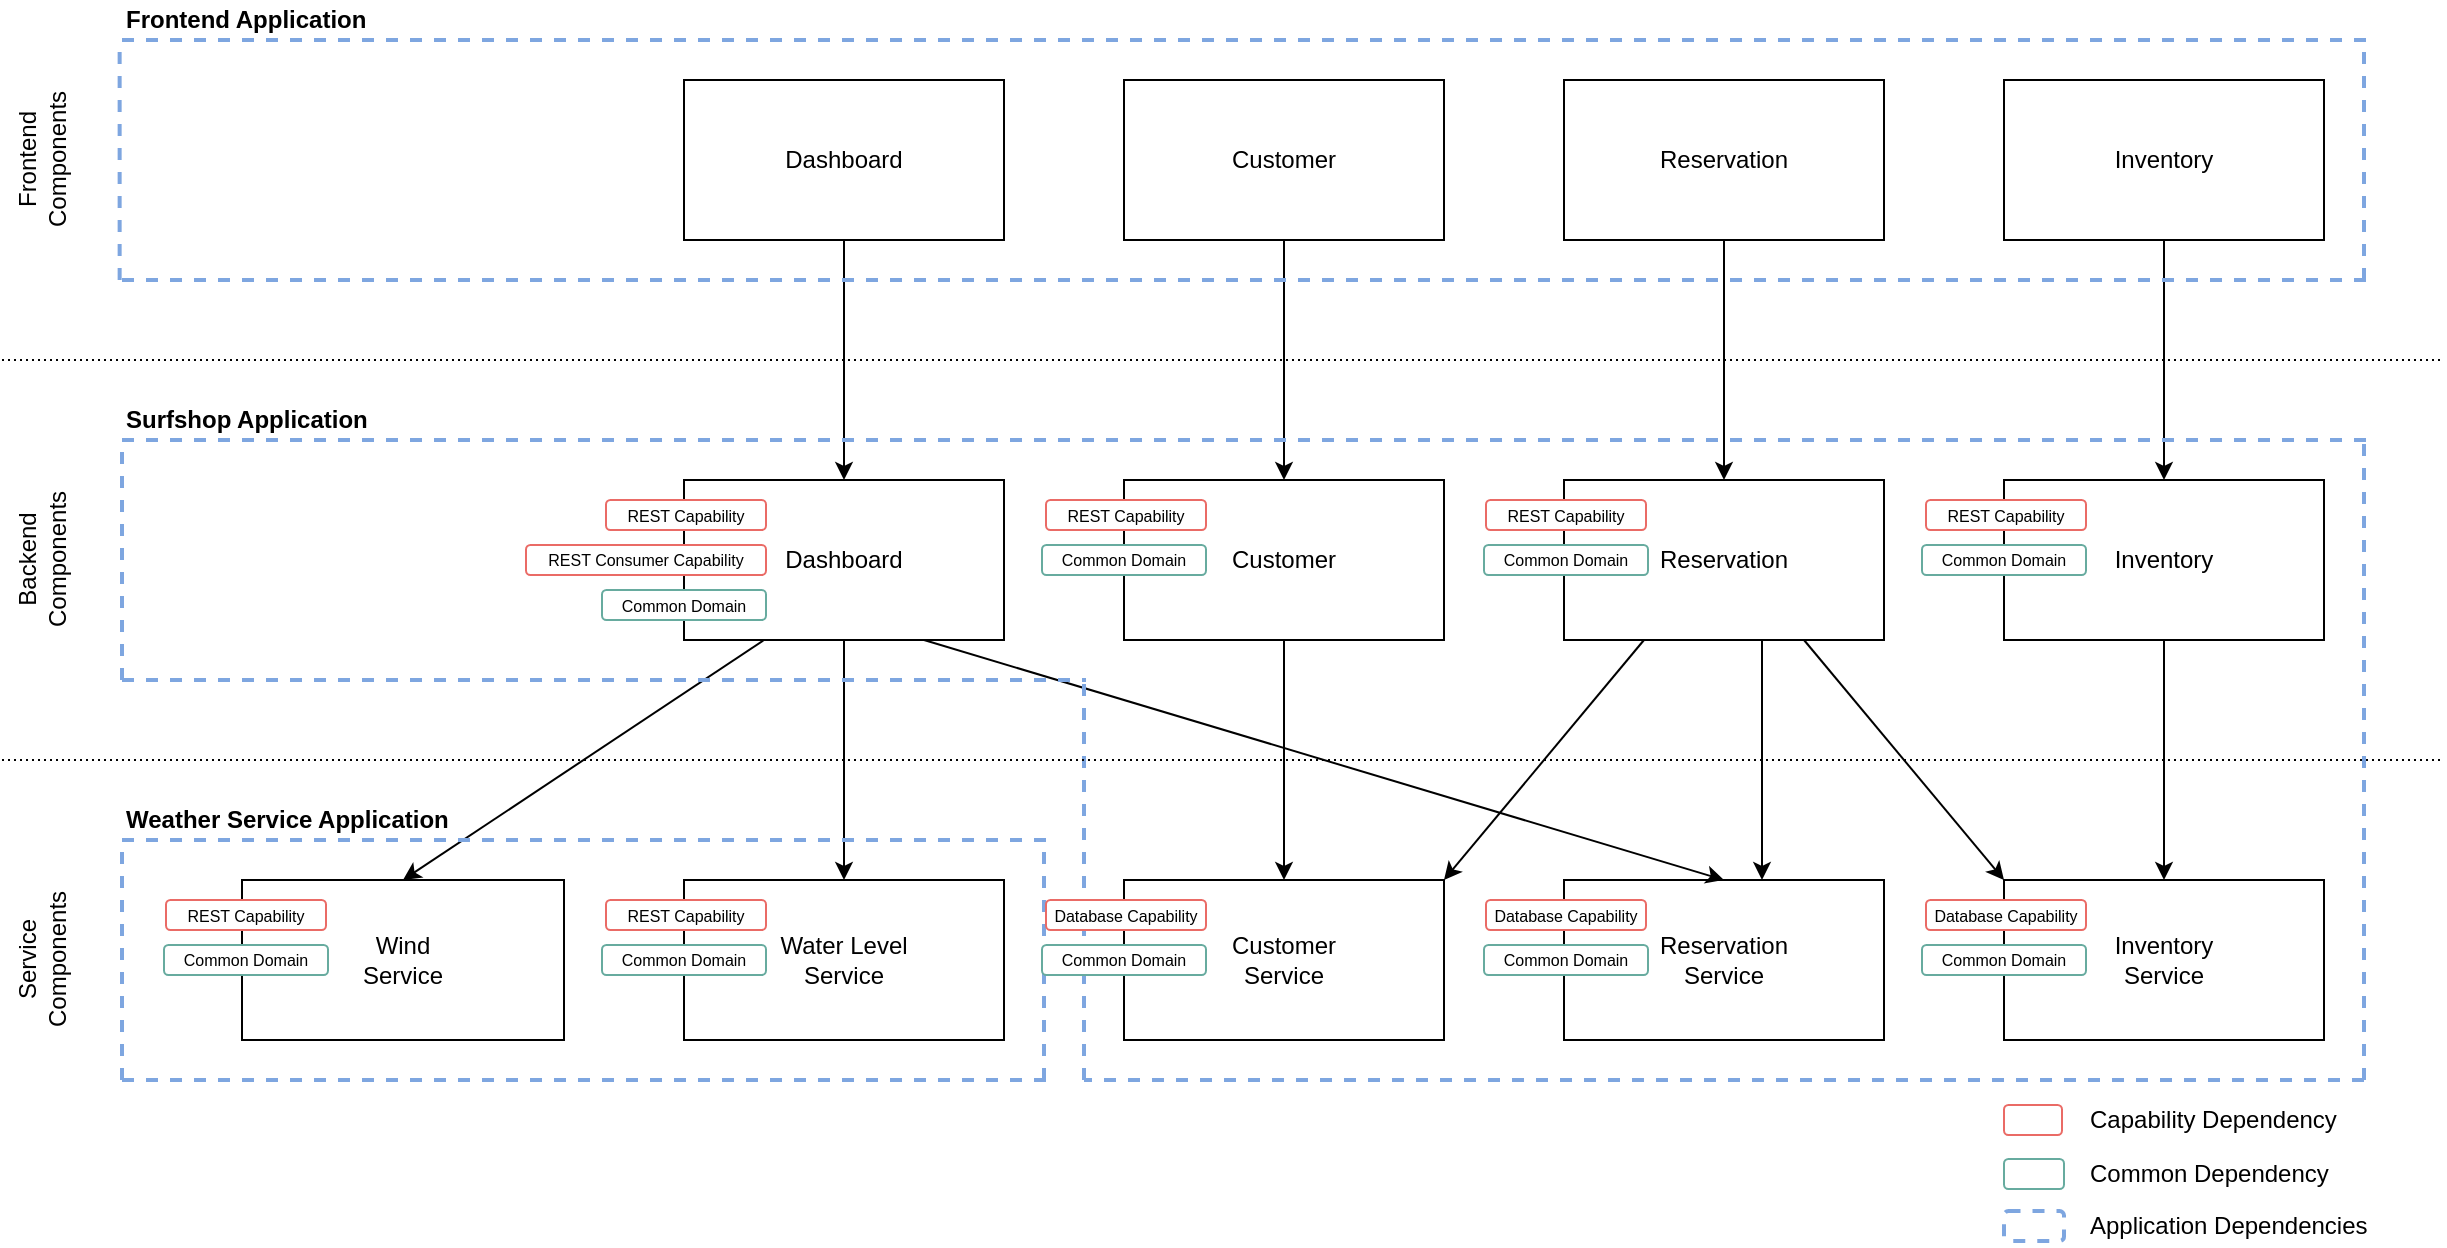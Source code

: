 <mxfile version="12.9.3" type="device"><diagram name="Page-1" id="5f0bae14-7c28-e335-631c-24af17079c00"><mxGraphModel dx="1422" dy="794" grid="1" gridSize="10" guides="1" tooltips="1" connect="1" arrows="1" fold="1" page="1" pageScale="1" pageWidth="1100" pageHeight="850" background="#ffffff" math="0" shadow="0"><root><mxCell id="0"/><mxCell id="1" parent="0"/><mxCell id="RdWdOnYQTZFxCHn2Ik12-14" value="Dashboard" style="rounded=0;whiteSpace=wrap;html=1;" parent="1" vertex="1"><mxGeometry x="341" y="260" width="160" height="80" as="geometry"/></mxCell><mxCell id="RdWdOnYQTZFxCHn2Ik12-15" value="Wind&lt;br&gt;Service" style="rounded=0;whiteSpace=wrap;html=1;" parent="1" vertex="1"><mxGeometry x="120" y="460" width="161" height="80" as="geometry"/></mxCell><mxCell id="RdWdOnYQTZFxCHn2Ik12-16" style="edgeStyle=orthogonalEdgeStyle;rounded=0;orthogonalLoop=1;jettySize=auto;html=1;exitX=0.5;exitY=1;exitDx=0;exitDy=0;" parent="1" source="RdWdOnYQTZFxCHn2Ik12-14" target="RdWdOnYQTZFxCHn2Ik12-14" edge="1"><mxGeometry relative="1" as="geometry"/></mxCell><mxCell id="RdWdOnYQTZFxCHn2Ik12-17" value="Dashboard" style="rounded=0;whiteSpace=wrap;html=1;" parent="1" vertex="1"><mxGeometry x="341" y="60" width="160" height="80" as="geometry"/></mxCell><mxCell id="RdWdOnYQTZFxCHn2Ik12-18" value="Water Level&lt;br&gt;Service" style="rounded=0;whiteSpace=wrap;html=1;" parent="1" vertex="1"><mxGeometry x="341" y="460" width="160" height="80" as="geometry"/></mxCell><mxCell id="RdWdOnYQTZFxCHn2Ik12-21" value="Customer&lt;br&gt;Service" style="rounded=0;whiteSpace=wrap;html=1;" parent="1" vertex="1"><mxGeometry x="561" y="460" width="160" height="80" as="geometry"/></mxCell><mxCell id="RdWdOnYQTZFxCHn2Ik12-22" value="Customer" style="rounded=0;whiteSpace=wrap;html=1;" parent="1" vertex="1"><mxGeometry x="561" y="260" width="160" height="80" as="geometry"/></mxCell><mxCell id="RdWdOnYQTZFxCHn2Ik12-23" value="Customer" style="rounded=0;whiteSpace=wrap;html=1;" parent="1" vertex="1"><mxGeometry x="561" y="60" width="160" height="80" as="geometry"/></mxCell><mxCell id="RdWdOnYQTZFxCHn2Ik12-24" value="Reservation" style="rounded=0;whiteSpace=wrap;html=1;" parent="1" vertex="1"><mxGeometry x="781" y="60" width="160" height="80" as="geometry"/></mxCell><mxCell id="RdWdOnYQTZFxCHn2Ik12-25" value="Reservation" style="rounded=0;whiteSpace=wrap;html=1;" parent="1" vertex="1"><mxGeometry x="781" y="260" width="160" height="80" as="geometry"/></mxCell><mxCell id="RdWdOnYQTZFxCHn2Ik12-26" value="Reservation&lt;br&gt;Service" style="rounded=0;whiteSpace=wrap;html=1;" parent="1" vertex="1"><mxGeometry x="781" y="460" width="160" height="80" as="geometry"/></mxCell><mxCell id="RdWdOnYQTZFxCHn2Ik12-27" value="Inventory&lt;br&gt;Service" style="rounded=0;whiteSpace=wrap;html=1;" parent="1" vertex="1"><mxGeometry x="1001" y="460" width="160" height="80" as="geometry"/></mxCell><mxCell id="RdWdOnYQTZFxCHn2Ik12-30" value="Inventory" style="rounded=0;whiteSpace=wrap;html=1;" parent="1" vertex="1"><mxGeometry x="1001" y="260" width="160" height="80" as="geometry"/></mxCell><mxCell id="RdWdOnYQTZFxCHn2Ik12-31" value="Inventory" style="rounded=0;whiteSpace=wrap;html=1;" parent="1" vertex="1"><mxGeometry x="1001" y="60" width="160" height="80" as="geometry"/></mxCell><mxCell id="RdWdOnYQTZFxCHn2Ik12-32" value="" style="endArrow=classic;html=1;exitX=0.25;exitY=1;exitDx=0;exitDy=0;entryX=0.5;entryY=0;entryDx=0;entryDy=0;" parent="1" source="RdWdOnYQTZFxCHn2Ik12-14" edge="1" target="RdWdOnYQTZFxCHn2Ik12-15"><mxGeometry width="50" height="50" relative="1" as="geometry"><mxPoint x="641" y="410" as="sourcePoint"/><mxPoint x="341.0" y="460" as="targetPoint"/></mxGeometry></mxCell><mxCell id="RdWdOnYQTZFxCHn2Ik12-33" value="" style="endArrow=classic;html=1;exitX=0.5;exitY=1;exitDx=0;exitDy=0;entryX=0.5;entryY=0;entryDx=0;entryDy=0;" parent="1" source="RdWdOnYQTZFxCHn2Ik12-14" target="RdWdOnYQTZFxCHn2Ik12-18" edge="1"><mxGeometry width="50" height="50" relative="1" as="geometry"><mxPoint x="661" y="410" as="sourcePoint"/><mxPoint x="711" y="360" as="targetPoint"/></mxGeometry></mxCell><mxCell id="RdWdOnYQTZFxCHn2Ik12-34" value="" style="endArrow=classic;html=1;entryX=0.5;entryY=0;entryDx=0;entryDy=0;exitX=0.75;exitY=1;exitDx=0;exitDy=0;" parent="1" source="RdWdOnYQTZFxCHn2Ik12-14" target="RdWdOnYQTZFxCHn2Ik12-26" edge="1"><mxGeometry width="50" height="50" relative="1" as="geometry"><mxPoint x="681" y="410" as="sourcePoint"/><mxPoint x="731" y="360" as="targetPoint"/></mxGeometry></mxCell><mxCell id="RdWdOnYQTZFxCHn2Ik12-35" value="" style="endArrow=classic;html=1;exitX=0.5;exitY=1;exitDx=0;exitDy=0;entryX=0.5;entryY=0;entryDx=0;entryDy=0;" parent="1" source="RdWdOnYQTZFxCHn2Ik12-22" target="RdWdOnYQTZFxCHn2Ik12-21" edge="1"><mxGeometry width="50" height="50" relative="1" as="geometry"><mxPoint x="681" y="410" as="sourcePoint"/><mxPoint x="731" y="360" as="targetPoint"/></mxGeometry></mxCell><mxCell id="RdWdOnYQTZFxCHn2Ik12-36" value="" style="endArrow=classic;html=1;exitX=0.25;exitY=1;exitDx=0;exitDy=0;entryX=1;entryY=0;entryDx=0;entryDy=0;" parent="1" source="RdWdOnYQTZFxCHn2Ik12-25" target="RdWdOnYQTZFxCHn2Ik12-21" edge="1"><mxGeometry width="50" height="50" relative="1" as="geometry"><mxPoint x="681" y="410" as="sourcePoint"/><mxPoint x="731" y="360" as="targetPoint"/></mxGeometry></mxCell><mxCell id="RdWdOnYQTZFxCHn2Ik12-37" value="" style="endArrow=classic;html=1;exitX=0.75;exitY=1;exitDx=0;exitDy=0;entryX=0;entryY=0;entryDx=0;entryDy=0;" parent="1" source="RdWdOnYQTZFxCHn2Ik12-25" target="RdWdOnYQTZFxCHn2Ik12-27" edge="1"><mxGeometry width="50" height="50" relative="1" as="geometry"><mxPoint x="701" y="410" as="sourcePoint"/><mxPoint x="751" y="360" as="targetPoint"/></mxGeometry></mxCell><mxCell id="RdWdOnYQTZFxCHn2Ik12-38" value="" style="endArrow=classic;html=1;exitX=0.5;exitY=1;exitDx=0;exitDy=0;" parent="1" source="RdWdOnYQTZFxCHn2Ik12-24" target="RdWdOnYQTZFxCHn2Ik12-25" edge="1"><mxGeometry width="50" height="50" relative="1" as="geometry"><mxPoint x="701" y="330" as="sourcePoint"/><mxPoint x="751" y="280" as="targetPoint"/></mxGeometry></mxCell><mxCell id="RdWdOnYQTZFxCHn2Ik12-39" value="" style="endArrow=classic;html=1;exitX=0.5;exitY=1;exitDx=0;exitDy=0;" parent="1" source="RdWdOnYQTZFxCHn2Ik12-23" target="RdWdOnYQTZFxCHn2Ik12-22" edge="1"><mxGeometry width="50" height="50" relative="1" as="geometry"><mxPoint x="681" y="330" as="sourcePoint"/><mxPoint x="731" y="280" as="targetPoint"/></mxGeometry></mxCell><mxCell id="RdWdOnYQTZFxCHn2Ik12-40" value="" style="endArrow=classic;html=1;entryX=0.5;entryY=0;entryDx=0;entryDy=0;exitX=0.5;exitY=1;exitDx=0;exitDy=0;" parent="1" source="RdWdOnYQTZFxCHn2Ik12-17" target="RdWdOnYQTZFxCHn2Ik12-14" edge="1"><mxGeometry width="50" height="50" relative="1" as="geometry"><mxPoint x="661" y="330" as="sourcePoint"/><mxPoint x="711" y="280" as="targetPoint"/></mxGeometry></mxCell><mxCell id="RdWdOnYQTZFxCHn2Ik12-41" value="" style="endArrow=classic;html=1;exitX=0.5;exitY=1;exitDx=0;exitDy=0;" parent="1" source="RdWdOnYQTZFxCHn2Ik12-31" target="RdWdOnYQTZFxCHn2Ik12-30" edge="1"><mxGeometry width="50" height="50" relative="1" as="geometry"><mxPoint x="721" y="330" as="sourcePoint"/><mxPoint x="771" y="280" as="targetPoint"/></mxGeometry></mxCell><mxCell id="RdWdOnYQTZFxCHn2Ik12-42" value="" style="endArrow=classic;html=1;exitX=0.5;exitY=1;exitDx=0;exitDy=0;entryX=0.5;entryY=0;entryDx=0;entryDy=0;" parent="1" source="RdWdOnYQTZFxCHn2Ik12-30" target="RdWdOnYQTZFxCHn2Ik12-27" edge="1"><mxGeometry width="50" height="50" relative="1" as="geometry"><mxPoint x="721" y="410" as="sourcePoint"/><mxPoint x="771" y="360" as="targetPoint"/></mxGeometry></mxCell><mxCell id="RdWdOnYQTZFxCHn2Ik12-49" value="" style="endArrow=none;dashed=1;html=1;strokeWidth=2;strokeColor=#7EA6E0;" parent="1" edge="1"><mxGeometry width="50" height="50" relative="1" as="geometry"><mxPoint x="58.82" y="160" as="sourcePoint"/><mxPoint x="58.82" y="40" as="targetPoint"/></mxGeometry></mxCell><mxCell id="RdWdOnYQTZFxCHn2Ik12-50" value="" style="endArrow=none;dashed=1;html=1;strokeWidth=2;strokeColor=#7EA6E0;" parent="1" edge="1"><mxGeometry width="50" height="50" relative="1" as="geometry"><mxPoint x="1181" y="160" as="sourcePoint"/><mxPoint x="1181" y="40" as="targetPoint"/></mxGeometry></mxCell><mxCell id="RdWdOnYQTZFxCHn2Ik12-51" value="" style="endArrow=none;dashed=1;html=1;strokeWidth=2;strokeColor=#7EA6E0;" parent="1" edge="1"><mxGeometry width="50" height="50" relative="1" as="geometry"><mxPoint x="1182" y="40" as="sourcePoint"/><mxPoint x="60" y="40" as="targetPoint"/></mxGeometry></mxCell><mxCell id="RdWdOnYQTZFxCHn2Ik12-52" value="" style="endArrow=none;dashed=1;html=1;strokeWidth=2;strokeColor=#7EA6E0;" parent="1" edge="1"><mxGeometry width="50" height="50" relative="1" as="geometry"><mxPoint x="60" y="160" as="sourcePoint"/><mxPoint x="1182" y="160" as="targetPoint"/></mxGeometry></mxCell><mxCell id="RdWdOnYQTZFxCHn2Ik12-53" value="" style="endArrow=none;dashed=1;html=1;strokeWidth=2;strokeColor=#7EA6E0;" parent="1" edge="1"><mxGeometry width="50" height="50" relative="1" as="geometry"><mxPoint x="60" y="360" as="sourcePoint"/><mxPoint x="60" y="240" as="targetPoint"/></mxGeometry></mxCell><mxCell id="RdWdOnYQTZFxCHn2Ik12-54" value="" style="endArrow=none;dashed=1;html=1;strokeColor=#7EA6E0;strokeWidth=2;" parent="1" edge="1"><mxGeometry width="50" height="50" relative="1" as="geometry"><mxPoint x="1181" y="560" as="sourcePoint"/><mxPoint x="1181" y="240" as="targetPoint"/></mxGeometry></mxCell><mxCell id="RdWdOnYQTZFxCHn2Ik12-55" value="" style="endArrow=none;dashed=1;html=1;strokeWidth=2;strokeColor=#7EA6E0;" parent="1" edge="1"><mxGeometry width="50" height="50" relative="1" as="geometry"><mxPoint x="541" y="560" as="sourcePoint"/><mxPoint x="541" y="360" as="targetPoint"/></mxGeometry></mxCell><mxCell id="RdWdOnYQTZFxCHn2Ik12-56" value="" style="endArrow=none;dashed=1;html=1;strokeWidth=2;strokeColor=#7EA6E0;" parent="1" edge="1"><mxGeometry width="50" height="50" relative="1" as="geometry"><mxPoint x="1182" y="240" as="sourcePoint"/><mxPoint x="60" y="240" as="targetPoint"/></mxGeometry></mxCell><mxCell id="RdWdOnYQTZFxCHn2Ik12-57" value="" style="endArrow=none;dashed=1;html=1;strokeWidth=2;strokeColor=#7EA6E0;" parent="1" edge="1"><mxGeometry width="50" height="50" relative="1" as="geometry"><mxPoint x="1181" y="560" as="sourcePoint"/><mxPoint x="541" y="560" as="targetPoint"/></mxGeometry></mxCell><mxCell id="RdWdOnYQTZFxCHn2Ik12-58" value="" style="endArrow=none;dashed=1;html=1;strokeWidth=2;strokeColor=#7EA6E0;" parent="1" edge="1"><mxGeometry width="50" height="50" relative="1" as="geometry"><mxPoint x="60" y="360" as="sourcePoint"/><mxPoint x="542" y="360" as="targetPoint"/></mxGeometry></mxCell><mxCell id="RdWdOnYQTZFxCHn2Ik12-59" value="" style="endArrow=none;dashed=1;html=1;strokeWidth=2;strokeColor=#7EA6E0;" parent="1" edge="1"><mxGeometry width="50" height="50" relative="1" as="geometry"><mxPoint x="522" y="560" as="sourcePoint"/><mxPoint x="60" y="560" as="targetPoint"/></mxGeometry></mxCell><mxCell id="RdWdOnYQTZFxCHn2Ik12-60" value="" style="endArrow=none;dashed=1;html=1;strokeWidth=2;strokeColor=#7EA6E0;" parent="1" edge="1"><mxGeometry width="50" height="50" relative="1" as="geometry"><mxPoint x="521" y="560" as="sourcePoint"/><mxPoint x="521" y="440" as="targetPoint"/></mxGeometry></mxCell><mxCell id="RdWdOnYQTZFxCHn2Ik12-61" value="" style="endArrow=none;dashed=1;html=1;strokeWidth=2;strokeColor=#7EA6E0;" parent="1" edge="1"><mxGeometry width="50" height="50" relative="1" as="geometry"><mxPoint x="60" y="560" as="sourcePoint"/><mxPoint x="60" y="440" as="targetPoint"/></mxGeometry></mxCell><mxCell id="RdWdOnYQTZFxCHn2Ik12-62" value="" style="endArrow=none;dashed=1;html=1;strokeWidth=2;strokeColor=#7EA6E0;" parent="1" edge="1"><mxGeometry width="50" height="50" relative="1" as="geometry"><mxPoint x="60" y="440" as="sourcePoint"/><mxPoint x="522" y="440" as="targetPoint"/></mxGeometry></mxCell><mxCell id="RdWdOnYQTZFxCHn2Ik12-63" value="Weather Service Application" style="text;html=1;resizable=0;autosize=1;align=left;verticalAlign=middle;points=[];fillColor=none;strokeColor=none;rounded=0;fontStyle=1" parent="1" vertex="1"><mxGeometry x="60" y="420" width="180" height="20" as="geometry"/></mxCell><mxCell id="RdWdOnYQTZFxCHn2Ik12-66" value="Frontend Application" style="text;html=1;resizable=0;autosize=1;align=left;verticalAlign=middle;points=[];fillColor=none;strokeColor=none;rounded=0;fontStyle=1" parent="1" vertex="1"><mxGeometry x="60" y="20" width="140" height="20" as="geometry"/></mxCell><mxCell id="RdWdOnYQTZFxCHn2Ik12-67" value="Surfshop Application" style="text;html=1;resizable=0;autosize=1;align=left;verticalAlign=middle;points=[];fillColor=none;strokeColor=none;rounded=0;fontStyle=1" parent="1" vertex="1"><mxGeometry x="60" y="220" width="140" height="20" as="geometry"/></mxCell><mxCell id="RdWdOnYQTZFxCHn2Ik12-68" value="" style="endArrow=none;dashed=1;html=1;dashPattern=1 2;strokeWidth=1;" parent="1" edge="1"><mxGeometry width="50" height="50" relative="1" as="geometry"><mxPoint y="400" as="sourcePoint"/><mxPoint x="1220" y="400" as="targetPoint"/></mxGeometry></mxCell><mxCell id="RdWdOnYQTZFxCHn2Ik12-69" value="" style="endArrow=none;dashed=1;html=1;dashPattern=1 2;strokeWidth=1;" parent="1" edge="1"><mxGeometry width="50" height="50" relative="1" as="geometry"><mxPoint y="200" as="sourcePoint"/><mxPoint x="1220" y="200" as="targetPoint"/></mxGeometry></mxCell><mxCell id="RdWdOnYQTZFxCHn2Ik12-74" value="Frontend&lt;br&gt;Components" style="text;html=1;resizable=0;autosize=1;align=center;verticalAlign=middle;points=[];fillColor=none;strokeColor=none;rounded=0;rotation=-90;" parent="1" vertex="1"><mxGeometry x="-20" y="85" width="80" height="30" as="geometry"/></mxCell><mxCell id="RdWdOnYQTZFxCHn2Ik12-75" value="Backend&lt;br&gt;Components" style="text;html=1;resizable=0;autosize=1;align=center;verticalAlign=middle;points=[];fillColor=none;strokeColor=none;rounded=0;rotation=-90;" parent="1" vertex="1"><mxGeometry x="-20" y="285" width="80" height="30" as="geometry"/></mxCell><mxCell id="RdWdOnYQTZFxCHn2Ik12-76" value="Service&lt;br&gt;Components" style="text;html=1;resizable=0;autosize=1;align=center;verticalAlign=middle;points=[];fillColor=none;strokeColor=none;rounded=0;rotation=-90;" parent="1" vertex="1"><mxGeometry x="-20" y="485" width="80" height="30" as="geometry"/></mxCell><mxCell id="RdWdOnYQTZFxCHn2Ik12-80" value="REST Capability" style="rounded=1;whiteSpace=wrap;html=1;strokeWidth=1;fontSize=8;strokeColor=#EA6B66;" parent="1" vertex="1"><mxGeometry x="522" y="270" width="80" height="15" as="geometry"/></mxCell><mxCell id="RdWdOnYQTZFxCHn2Ik12-83" value="REST Capability" style="rounded=1;whiteSpace=wrap;html=1;strokeWidth=1;fontSize=8;labelBackgroundColor=none;labelBorderColor=none;strokeColor=#EA6B66;" parent="1" vertex="1"><mxGeometry x="302" y="270" width="80" height="15" as="geometry"/></mxCell><mxCell id="RdWdOnYQTZFxCHn2Ik12-84" value="REST Capability" style="rounded=1;whiteSpace=wrap;html=1;strokeWidth=1;fontSize=8;strokeColor=#EA6B66;" parent="1" vertex="1"><mxGeometry x="742" y="270" width="80" height="15" as="geometry"/></mxCell><mxCell id="RdWdOnYQTZFxCHn2Ik12-85" value="REST Capability" style="rounded=1;whiteSpace=wrap;html=1;strokeWidth=1;fontSize=8;strokeColor=#EA6B66;" parent="1" vertex="1"><mxGeometry x="962" y="270" width="80" height="15" as="geometry"/></mxCell><mxCell id="RdWdOnYQTZFxCHn2Ik12-86" value="REST Capability" style="rounded=1;whiteSpace=wrap;html=1;strokeWidth=1;fontSize=8;strokeColor=#EA6B66;" parent="1" vertex="1"><mxGeometry x="82" y="470" width="80" height="15" as="geometry"/></mxCell><mxCell id="RdWdOnYQTZFxCHn2Ik12-87" style="edgeStyle=orthogonalEdgeStyle;rounded=0;orthogonalLoop=1;jettySize=auto;html=1;exitX=0.5;exitY=1;exitDx=0;exitDy=0;dashed=1;dashPattern=1 2;fontSize=8;" parent="1" source="RdWdOnYQTZFxCHn2Ik12-86" target="RdWdOnYQTZFxCHn2Ik12-86" edge="1"><mxGeometry relative="1" as="geometry"/></mxCell><mxCell id="RdWdOnYQTZFxCHn2Ik12-88" value="REST Capability" style="rounded=1;whiteSpace=wrap;html=1;strokeWidth=1;fontSize=8;strokeColor=#EA6B66;" parent="1" vertex="1"><mxGeometry x="302" y="470" width="80" height="15" as="geometry"/></mxCell><mxCell id="RdWdOnYQTZFxCHn2Ik12-89" value="Database Capability" style="rounded=1;whiteSpace=wrap;html=1;strokeWidth=1;fontSize=8;strokeColor=#EA6B66;" parent="1" vertex="1"><mxGeometry x="522" y="470" width="80" height="15" as="geometry"/></mxCell><mxCell id="RdWdOnYQTZFxCHn2Ik12-90" value="Database Capability" style="rounded=1;whiteSpace=wrap;html=1;strokeWidth=1;fontSize=8;strokeColor=#EA6B66;" parent="1" vertex="1"><mxGeometry x="742" y="470" width="80" height="15" as="geometry"/></mxCell><mxCell id="RdWdOnYQTZFxCHn2Ik12-91" value="Database Capability" style="rounded=1;whiteSpace=wrap;html=1;strokeWidth=1;fontSize=8;strokeColor=#EA6B66;" parent="1" vertex="1"><mxGeometry x="962" y="470" width="80" height="15" as="geometry"/></mxCell><mxCell id="RdWdOnYQTZFxCHn2Ik12-92" value="REST Consumer Capability" style="rounded=1;whiteSpace=wrap;html=1;strokeWidth=1;fontSize=8;strokeColor=#EA6B66;" parent="1" vertex="1"><mxGeometry x="262" y="292.5" width="120" height="15" as="geometry"/></mxCell><mxCell id="RdWdOnYQTZFxCHn2Ik12-98" value="Common Domain" style="rounded=1;whiteSpace=wrap;html=1;strokeWidth=1;fontSize=8;strokeColor=#67AB9F;" parent="1" vertex="1"><mxGeometry x="300" y="315" width="82" height="15" as="geometry"/></mxCell><mxCell id="RdWdOnYQTZFxCHn2Ik12-99" value="Common Domain" style="rounded=1;whiteSpace=wrap;html=1;strokeWidth=1;fontSize=8;strokeColor=#67AB9F;" parent="1" vertex="1"><mxGeometry x="520" y="292.5" width="82" height="15" as="geometry"/></mxCell><mxCell id="RdWdOnYQTZFxCHn2Ik12-100" value="Common Domain" style="rounded=1;whiteSpace=wrap;html=1;strokeWidth=1;fontSize=8;strokeColor=#67AB9F;" parent="1" vertex="1"><mxGeometry x="741" y="292.5" width="82" height="15" as="geometry"/></mxCell><mxCell id="RdWdOnYQTZFxCHn2Ik12-102" value="Common Domain" style="rounded=1;whiteSpace=wrap;html=1;strokeWidth=1;fontSize=8;strokeColor=#67AB9F;" parent="1" vertex="1"><mxGeometry x="960" y="292.5" width="82" height="15" as="geometry"/></mxCell><mxCell id="RdWdOnYQTZFxCHn2Ik12-103" value="Common Domain" style="rounded=1;whiteSpace=wrap;html=1;strokeWidth=1;fontSize=8;strokeColor=#67AB9F;" parent="1" vertex="1"><mxGeometry x="300" y="492.5" width="82" height="15" as="geometry"/></mxCell><mxCell id="RdWdOnYQTZFxCHn2Ik12-104" value="Common Domain" style="rounded=1;whiteSpace=wrap;html=1;strokeWidth=1;fontSize=8;strokeColor=#67AB9F;" parent="1" vertex="1"><mxGeometry x="81" y="492.5" width="82" height="15" as="geometry"/></mxCell><mxCell id="RdWdOnYQTZFxCHn2Ik12-105" value="Common Domain" style="rounded=1;whiteSpace=wrap;html=1;strokeWidth=1;fontSize=8;strokeColor=#67AB9F;" parent="1" vertex="1"><mxGeometry x="520" y="492.5" width="82" height="15" as="geometry"/></mxCell><mxCell id="RdWdOnYQTZFxCHn2Ik12-106" value="Common Domain" style="rounded=1;whiteSpace=wrap;html=1;strokeWidth=1;fontSize=8;strokeColor=#67AB9F;" parent="1" vertex="1"><mxGeometry x="741" y="492.5" width="82" height="15" as="geometry"/></mxCell><mxCell id="RdWdOnYQTZFxCHn2Ik12-108" value="Common Domain" style="rounded=1;whiteSpace=wrap;html=1;strokeWidth=1;fontSize=8;strokeColor=#67AB9F;" parent="1" vertex="1"><mxGeometry x="960" y="492.5" width="82" height="15" as="geometry"/></mxCell><mxCell id="RdWdOnYQTZFxCHn2Ik12-109" value="" style="rounded=1;whiteSpace=wrap;html=1;strokeWidth=1;fontSize=8;strokeColor=#EA6B66;" parent="1" vertex="1"><mxGeometry x="1001" y="572.5" width="29" height="15" as="geometry"/></mxCell><mxCell id="RdWdOnYQTZFxCHn2Ik12-110" value="&lt;br&gt;" style="rounded=1;whiteSpace=wrap;html=1;strokeWidth=1;fontSize=8;strokeColor=#67AB9F;" parent="1" vertex="1"><mxGeometry x="1001" y="599.5" width="30" height="15" as="geometry"/></mxCell><mxCell id="RdWdOnYQTZFxCHn2Ik12-115" value="" style="rounded=1;whiteSpace=wrap;html=1;strokeWidth=2;fontSize=8;strokeColor=#7EA6E0;dashed=1;" parent="1" vertex="1"><mxGeometry x="1001" y="625.5" width="30" height="15" as="geometry"/></mxCell><mxCell id="RdWdOnYQTZFxCHn2Ik12-119" value="Capability Dependency" style="text;html=1;resizable=0;autosize=1;align=left;verticalAlign=middle;points=[];fillColor=none;strokeColor=none;rounded=0;fontStyle=0" parent="1" vertex="1"><mxGeometry x="1042" y="570" width="140" height="20" as="geometry"/></mxCell><mxCell id="RdWdOnYQTZFxCHn2Ik12-120" value="Common Dependency" style="text;html=1;resizable=0;autosize=1;align=left;verticalAlign=middle;points=[];fillColor=none;strokeColor=none;rounded=0;fontStyle=0" parent="1" vertex="1"><mxGeometry x="1042" y="597" width="130" height="20" as="geometry"/></mxCell><mxCell id="RdWdOnYQTZFxCHn2Ik12-121" value="Application Dependencies" style="text;html=1;resizable=0;autosize=1;align=left;verticalAlign=middle;points=[];fillColor=none;strokeColor=none;rounded=0;fontStyle=0" parent="1" vertex="1"><mxGeometry x="1042" y="623" width="150" height="20" as="geometry"/></mxCell><mxCell id="W01tKYZh0b9LtaJzGVFh-1" value="" style="endArrow=classic;html=1;exitX=0.5;exitY=1;exitDx=0;exitDy=0;entryX=0.5;entryY=0;entryDx=0;entryDy=0;" edge="1" parent="1"><mxGeometry width="50" height="50" relative="1" as="geometry"><mxPoint x="880" y="340" as="sourcePoint"/><mxPoint x="880" y="460" as="targetPoint"/></mxGeometry></mxCell></root></mxGraphModel></diagram></mxfile>